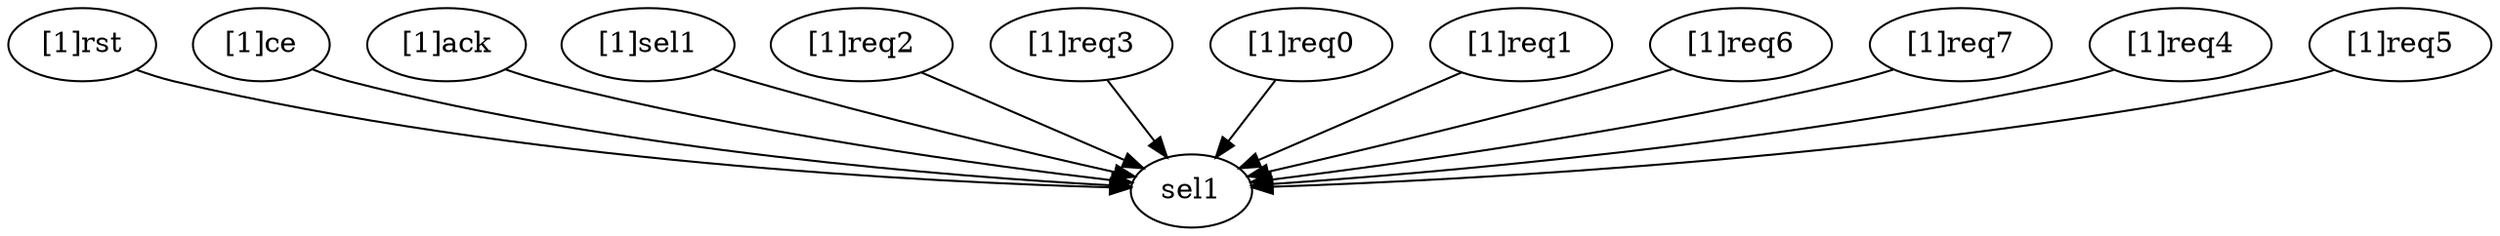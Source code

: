 strict digraph "" {
	"[1]rst"	 [complexity=3,
		importance=0.830555555556,
		rank=0.276851851852];
	sel1	 [complexity=2,
		importance=0.0805555555556,
		rank=0.0402777777778];
	"[1]rst" -> sel1;
	"[1]ce"	 [complexity=4,
		importance=0.75,
		rank=0.1875];
	"[1]ce" -> sel1;
	"[1]ack"	 [complexity=4,
		importance=0.75,
		rank=0.1875];
	"[1]ack" -> sel1;
	"[1]sel1"	 [complexity=4,
		importance=0.161111111111,
		rank=0.0402777777778];
	"[1]sel1" -> sel1;
	"[1]req2"	 [complexity=3,
		importance=0.588888888889,
		rank=0.196296296296];
	"[1]req2" -> sel1;
	"[1]req3"	 [complexity=3,
		importance=0.508333333333,
		rank=0.169444444444];
	"[1]req3" -> sel1;
	"[1]req0"	 [complexity=3,
		importance=0.75,
		rank=0.25];
	"[1]req0" -> sel1;
	"[1]req1"	 [complexity=3,
		importance=0.669444444444,
		rank=0.223148148148];
	"[1]req1" -> sel1;
	"[1]req6"	 [complexity=3,
		importance=0.266666666667,
		rank=0.0888888888889];
	"[1]req6" -> sel1;
	"[1]req7"	 [complexity=3,
		importance=0.186111111111,
		rank=0.062037037037];
	"[1]req7" -> sel1;
	"[1]req4"	 [complexity=3,
		importance=0.427777777778,
		rank=0.142592592593];
	"[1]req4" -> sel1;
	"[1]req5"	 [complexity=3,
		importance=0.347222222222,
		rank=0.115740740741];
	"[1]req5" -> sel1;
}
